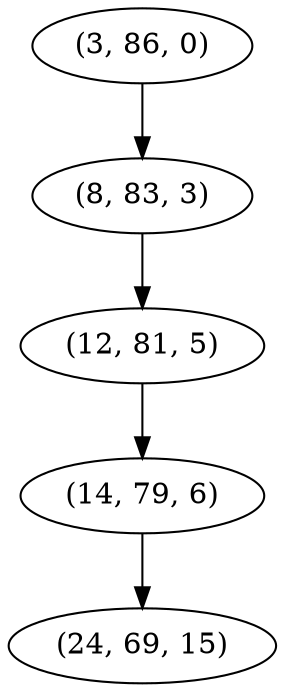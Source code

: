 digraph tree {
    "(3, 86, 0)";
    "(8, 83, 3)";
    "(12, 81, 5)";
    "(14, 79, 6)";
    "(24, 69, 15)";
    "(3, 86, 0)" -> "(8, 83, 3)";
    "(8, 83, 3)" -> "(12, 81, 5)";
    "(12, 81, 5)" -> "(14, 79, 6)";
    "(14, 79, 6)" -> "(24, 69, 15)";
}
